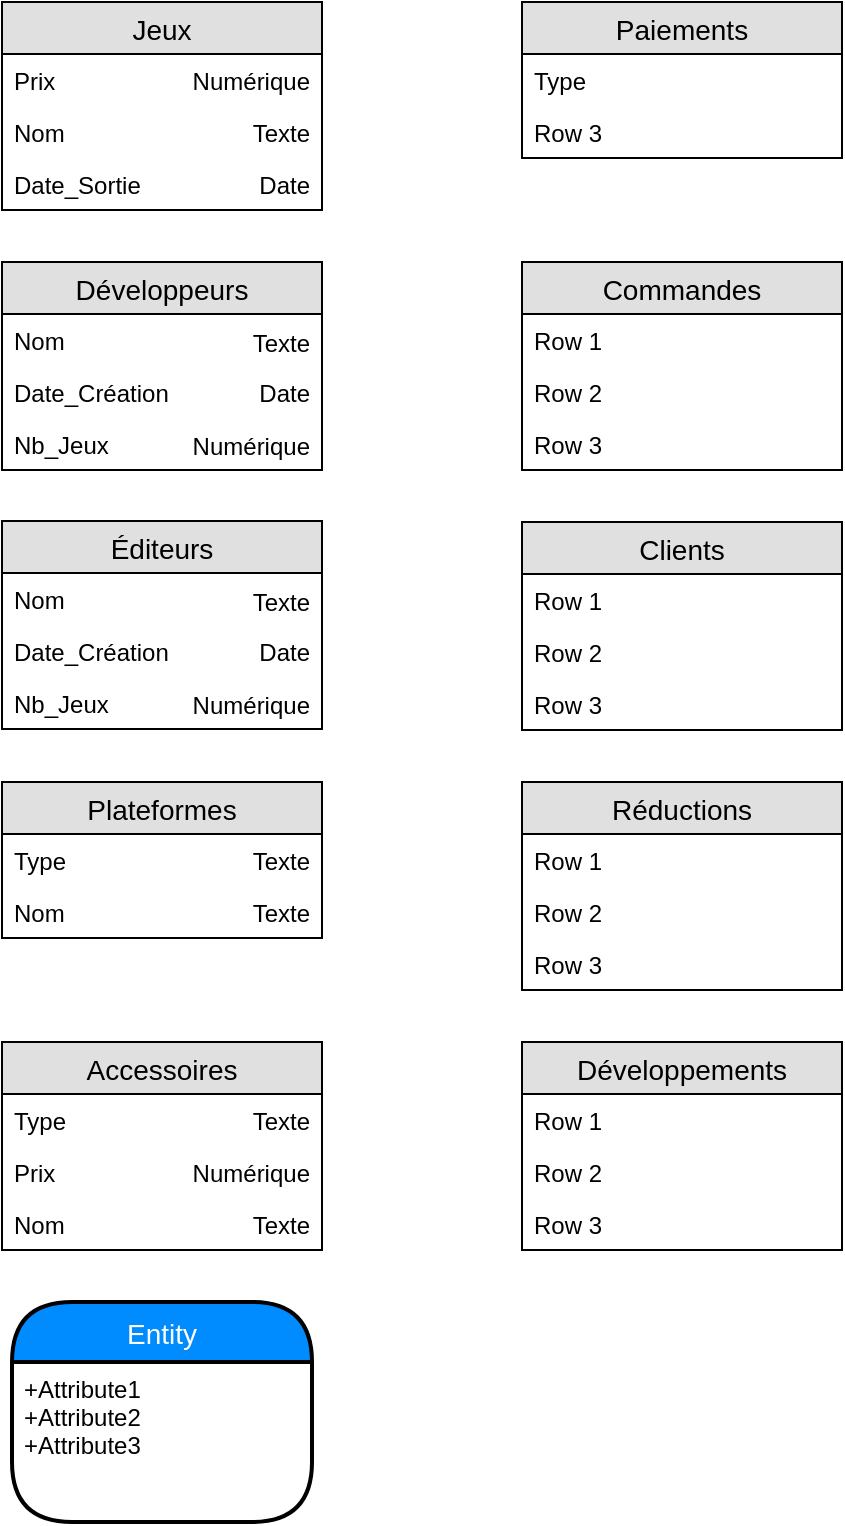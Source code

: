 <mxfile version="11.2.5" type="device" pages="1"><diagram id="dEt1E_mNjpvrDOdAEsnb" name="Page-1"><mxGraphModel dx="1422" dy="824" grid="1" gridSize="10" guides="1" tooltips="1" connect="1" arrows="1" fold="1" page="1" pageScale="1" pageWidth="827" pageHeight="1169" math="0" shadow="0"><root><mxCell id="0"/><mxCell id="1" parent="0"/><mxCell id="nDUT2YBbj8UFZmfWfFi1-5" value="" style="group" vertex="1" connectable="0" parent="1"><mxGeometry x="20" y="20" width="160" height="104" as="geometry"/></mxCell><mxCell id="nDUT2YBbj8UFZmfWfFi1-1" value="Jeux" style="swimlane;fontStyle=0;childLayout=stackLayout;horizontal=1;startSize=26;fillColor=#e0e0e0;horizontalStack=0;resizeParent=1;resizeParentMax=0;resizeLast=0;collapsible=1;marginBottom=0;swimlaneFillColor=#ffffff;align=center;fontSize=14;" vertex="1" parent="nDUT2YBbj8UFZmfWfFi1-5"><mxGeometry width="160" height="104" as="geometry"/></mxCell><mxCell id="nDUT2YBbj8UFZmfWfFi1-2" value="Prix" style="text;strokeColor=none;fillColor=none;spacingLeft=4;spacingRight=4;overflow=hidden;rotatable=0;points=[[0,0.5],[1,0.5]];portConstraint=eastwest;fontSize=12;" vertex="1" parent="nDUT2YBbj8UFZmfWfFi1-1"><mxGeometry y="26" width="160" height="26" as="geometry"/></mxCell><mxCell id="nDUT2YBbj8UFZmfWfFi1-3" value="Nom" style="text;strokeColor=none;fillColor=none;spacingLeft=4;spacingRight=4;overflow=hidden;rotatable=0;points=[[0,0.5],[1,0.5]];portConstraint=eastwest;fontSize=12;" vertex="1" parent="nDUT2YBbj8UFZmfWfFi1-1"><mxGeometry y="52" width="160" height="26" as="geometry"/></mxCell><mxCell id="nDUT2YBbj8UFZmfWfFi1-4" value="Date_Sortie" style="text;strokeColor=none;fillColor=none;spacingLeft=4;spacingRight=4;overflow=hidden;rotatable=0;points=[[0,0.5],[1,0.5]];portConstraint=eastwest;fontSize=12;" vertex="1" parent="nDUT2YBbj8UFZmfWfFi1-1"><mxGeometry y="78" width="160" height="26" as="geometry"/></mxCell><mxCell id="nDUT2YBbj8UFZmfWfFi1-14" value="Plateformes" style="swimlane;fontStyle=0;childLayout=stackLayout;horizontal=1;startSize=26;fillColor=#e0e0e0;horizontalStack=0;resizeParent=1;resizeParentMax=0;resizeLast=0;collapsible=1;marginBottom=0;swimlaneFillColor=#ffffff;align=center;fontSize=14;" vertex="1" parent="1"><mxGeometry x="20" y="410" width="160" height="78" as="geometry"/></mxCell><mxCell id="nDUT2YBbj8UFZmfWfFi1-15" value="Type" style="text;strokeColor=none;fillColor=none;spacingLeft=4;spacingRight=4;overflow=hidden;rotatable=0;points=[[0,0.5],[1,0.5]];portConstraint=eastwest;fontSize=12;" vertex="1" parent="nDUT2YBbj8UFZmfWfFi1-14"><mxGeometry y="26" width="160" height="26" as="geometry"/></mxCell><mxCell id="nDUT2YBbj8UFZmfWfFi1-16" value="Nom" style="text;strokeColor=none;fillColor=none;spacingLeft=4;spacingRight=4;overflow=hidden;rotatable=0;points=[[0,0.5],[1,0.5]];portConstraint=eastwest;fontSize=12;" vertex="1" parent="nDUT2YBbj8UFZmfWfFi1-14"><mxGeometry y="52" width="160" height="26" as="geometry"/></mxCell><mxCell id="nDUT2YBbj8UFZmfWfFi1-18" value="Accessoires" style="swimlane;fontStyle=0;childLayout=stackLayout;horizontal=1;startSize=26;fillColor=#e0e0e0;horizontalStack=0;resizeParent=1;resizeParentMax=0;resizeLast=0;collapsible=1;marginBottom=0;swimlaneFillColor=#ffffff;align=center;fontSize=14;" vertex="1" parent="1"><mxGeometry x="20" y="540" width="160" height="104" as="geometry"/></mxCell><mxCell id="nDUT2YBbj8UFZmfWfFi1-19" value="Type" style="text;strokeColor=none;fillColor=none;spacingLeft=4;spacingRight=4;overflow=hidden;rotatable=0;points=[[0,0.5],[1,0.5]];portConstraint=eastwest;fontSize=12;" vertex="1" parent="nDUT2YBbj8UFZmfWfFi1-18"><mxGeometry y="26" width="160" height="26" as="geometry"/></mxCell><mxCell id="nDUT2YBbj8UFZmfWfFi1-20" value="Prix" style="text;strokeColor=none;fillColor=none;spacingLeft=4;spacingRight=4;overflow=hidden;rotatable=0;points=[[0,0.5],[1,0.5]];portConstraint=eastwest;fontSize=12;" vertex="1" parent="nDUT2YBbj8UFZmfWfFi1-18"><mxGeometry y="52" width="160" height="26" as="geometry"/></mxCell><mxCell id="nDUT2YBbj8UFZmfWfFi1-21" value="Nom" style="text;strokeColor=none;fillColor=none;spacingLeft=4;spacingRight=4;overflow=hidden;rotatable=0;points=[[0,0.5],[1,0.5]];portConstraint=eastwest;fontSize=12;" vertex="1" parent="nDUT2YBbj8UFZmfWfFi1-18"><mxGeometry y="78" width="160" height="26" as="geometry"/></mxCell><mxCell id="nDUT2YBbj8UFZmfWfFi1-22" value="Paiements" style="swimlane;fontStyle=0;childLayout=stackLayout;horizontal=1;startSize=26;fillColor=#e0e0e0;horizontalStack=0;resizeParent=1;resizeParentMax=0;resizeLast=0;collapsible=1;marginBottom=0;swimlaneFillColor=#ffffff;align=center;fontSize=14;" vertex="1" parent="1"><mxGeometry x="280" y="20" width="160" height="78" as="geometry"/></mxCell><mxCell id="nDUT2YBbj8UFZmfWfFi1-23" value="Type" style="text;strokeColor=none;fillColor=none;spacingLeft=4;spacingRight=4;overflow=hidden;rotatable=0;points=[[0,0.5],[1,0.5]];portConstraint=eastwest;fontSize=12;" vertex="1" parent="nDUT2YBbj8UFZmfWfFi1-22"><mxGeometry y="26" width="160" height="26" as="geometry"/></mxCell><mxCell id="nDUT2YBbj8UFZmfWfFi1-25" value="Row 3" style="text;strokeColor=none;fillColor=none;spacingLeft=4;spacingRight=4;overflow=hidden;rotatable=0;points=[[0,0.5],[1,0.5]];portConstraint=eastwest;fontSize=12;" vertex="1" parent="nDUT2YBbj8UFZmfWfFi1-22"><mxGeometry y="52" width="160" height="26" as="geometry"/></mxCell><mxCell id="nDUT2YBbj8UFZmfWfFi1-26" value="Commandes" style="swimlane;fontStyle=0;childLayout=stackLayout;horizontal=1;startSize=26;fillColor=#e0e0e0;horizontalStack=0;resizeParent=1;resizeParentMax=0;resizeLast=0;collapsible=1;marginBottom=0;swimlaneFillColor=#ffffff;align=center;fontSize=14;" vertex="1" parent="1"><mxGeometry x="280" y="150" width="160" height="104" as="geometry"/></mxCell><mxCell id="nDUT2YBbj8UFZmfWfFi1-27" value="Row 1" style="text;strokeColor=none;fillColor=none;spacingLeft=4;spacingRight=4;overflow=hidden;rotatable=0;points=[[0,0.5],[1,0.5]];portConstraint=eastwest;fontSize=12;" vertex="1" parent="nDUT2YBbj8UFZmfWfFi1-26"><mxGeometry y="26" width="160" height="26" as="geometry"/></mxCell><mxCell id="nDUT2YBbj8UFZmfWfFi1-28" value="Row 2" style="text;strokeColor=none;fillColor=none;spacingLeft=4;spacingRight=4;overflow=hidden;rotatable=0;points=[[0,0.5],[1,0.5]];portConstraint=eastwest;fontSize=12;" vertex="1" parent="nDUT2YBbj8UFZmfWfFi1-26"><mxGeometry y="52" width="160" height="26" as="geometry"/></mxCell><mxCell id="nDUT2YBbj8UFZmfWfFi1-29" value="Row 3" style="text;strokeColor=none;fillColor=none;spacingLeft=4;spacingRight=4;overflow=hidden;rotatable=0;points=[[0,0.5],[1,0.5]];portConstraint=eastwest;fontSize=12;" vertex="1" parent="nDUT2YBbj8UFZmfWfFi1-26"><mxGeometry y="78" width="160" height="26" as="geometry"/></mxCell><mxCell id="nDUT2YBbj8UFZmfWfFi1-30" value="Clients" style="swimlane;fontStyle=0;childLayout=stackLayout;horizontal=1;startSize=26;fillColor=#e0e0e0;horizontalStack=0;resizeParent=1;resizeParentMax=0;resizeLast=0;collapsible=1;marginBottom=0;swimlaneFillColor=#ffffff;align=center;fontSize=14;" vertex="1" parent="1"><mxGeometry x="280" y="280" width="160" height="104" as="geometry"/></mxCell><mxCell id="nDUT2YBbj8UFZmfWfFi1-31" value="Row 1" style="text;strokeColor=none;fillColor=none;spacingLeft=4;spacingRight=4;overflow=hidden;rotatable=0;points=[[0,0.5],[1,0.5]];portConstraint=eastwest;fontSize=12;" vertex="1" parent="nDUT2YBbj8UFZmfWfFi1-30"><mxGeometry y="26" width="160" height="26" as="geometry"/></mxCell><mxCell id="nDUT2YBbj8UFZmfWfFi1-32" value="Row 2" style="text;strokeColor=none;fillColor=none;spacingLeft=4;spacingRight=4;overflow=hidden;rotatable=0;points=[[0,0.5],[1,0.5]];portConstraint=eastwest;fontSize=12;" vertex="1" parent="nDUT2YBbj8UFZmfWfFi1-30"><mxGeometry y="52" width="160" height="26" as="geometry"/></mxCell><mxCell id="nDUT2YBbj8UFZmfWfFi1-33" value="Row 3" style="text;strokeColor=none;fillColor=none;spacingLeft=4;spacingRight=4;overflow=hidden;rotatable=0;points=[[0,0.5],[1,0.5]];portConstraint=eastwest;fontSize=12;" vertex="1" parent="nDUT2YBbj8UFZmfWfFi1-30"><mxGeometry y="78" width="160" height="26" as="geometry"/></mxCell><mxCell id="nDUT2YBbj8UFZmfWfFi1-34" value="Réductions" style="swimlane;fontStyle=0;childLayout=stackLayout;horizontal=1;startSize=26;fillColor=#e0e0e0;horizontalStack=0;resizeParent=1;resizeParentMax=0;resizeLast=0;collapsible=1;marginBottom=0;swimlaneFillColor=#ffffff;align=center;fontSize=14;" vertex="1" parent="1"><mxGeometry x="280" y="410" width="160" height="104" as="geometry"/></mxCell><mxCell id="nDUT2YBbj8UFZmfWfFi1-35" value="Row 1" style="text;strokeColor=none;fillColor=none;spacingLeft=4;spacingRight=4;overflow=hidden;rotatable=0;points=[[0,0.5],[1,0.5]];portConstraint=eastwest;fontSize=12;" vertex="1" parent="nDUT2YBbj8UFZmfWfFi1-34"><mxGeometry y="26" width="160" height="26" as="geometry"/></mxCell><mxCell id="nDUT2YBbj8UFZmfWfFi1-36" value="Row 2" style="text;strokeColor=none;fillColor=none;spacingLeft=4;spacingRight=4;overflow=hidden;rotatable=0;points=[[0,0.5],[1,0.5]];portConstraint=eastwest;fontSize=12;" vertex="1" parent="nDUT2YBbj8UFZmfWfFi1-34"><mxGeometry y="52" width="160" height="26" as="geometry"/></mxCell><mxCell id="nDUT2YBbj8UFZmfWfFi1-37" value="Row 3" style="text;strokeColor=none;fillColor=none;spacingLeft=4;spacingRight=4;overflow=hidden;rotatable=0;points=[[0,0.5],[1,0.5]];portConstraint=eastwest;fontSize=12;" vertex="1" parent="nDUT2YBbj8UFZmfWfFi1-34"><mxGeometry y="78" width="160" height="26" as="geometry"/></mxCell><mxCell id="nDUT2YBbj8UFZmfWfFi1-38" value="Développements" style="swimlane;fontStyle=0;childLayout=stackLayout;horizontal=1;startSize=26;fillColor=#e0e0e0;horizontalStack=0;resizeParent=1;resizeParentMax=0;resizeLast=0;collapsible=1;marginBottom=0;swimlaneFillColor=#ffffff;align=center;fontSize=14;" vertex="1" parent="1"><mxGeometry x="280" y="540" width="160" height="104" as="geometry"/></mxCell><mxCell id="nDUT2YBbj8UFZmfWfFi1-39" value="Row 1" style="text;strokeColor=none;fillColor=none;spacingLeft=4;spacingRight=4;overflow=hidden;rotatable=0;points=[[0,0.5],[1,0.5]];portConstraint=eastwest;fontSize=12;" vertex="1" parent="nDUT2YBbj8UFZmfWfFi1-38"><mxGeometry y="26" width="160" height="26" as="geometry"/></mxCell><mxCell id="nDUT2YBbj8UFZmfWfFi1-40" value="Row 2" style="text;strokeColor=none;fillColor=none;spacingLeft=4;spacingRight=4;overflow=hidden;rotatable=0;points=[[0,0.5],[1,0.5]];portConstraint=eastwest;fontSize=12;" vertex="1" parent="nDUT2YBbj8UFZmfWfFi1-38"><mxGeometry y="52" width="160" height="26" as="geometry"/></mxCell><mxCell id="nDUT2YBbj8UFZmfWfFi1-41" value="Row 3" style="text;strokeColor=none;fillColor=none;spacingLeft=4;spacingRight=4;overflow=hidden;rotatable=0;points=[[0,0.5],[1,0.5]];portConstraint=eastwest;fontSize=12;" vertex="1" parent="nDUT2YBbj8UFZmfWfFi1-38"><mxGeometry y="78" width="160" height="26" as="geometry"/></mxCell><mxCell id="nDUT2YBbj8UFZmfWfFi1-42" value="Entity" style="swimlane;childLayout=stackLayout;horizontal=1;startSize=30;horizontalStack=0;fillColor=#008cff;fontColor=#FFFFFF;rounded=1;fontSize=14;fontStyle=0;strokeWidth=2;resizeParent=0;resizeLast=1;shadow=0;dashed=0;align=center;arcSize=42;" vertex="1" parent="1"><mxGeometry x="25" y="670" width="150" height="110" as="geometry"/></mxCell><mxCell id="nDUT2YBbj8UFZmfWfFi1-43" value="+Attribute1&#10;+Attribute2&#10;+Attribute3" style="align=left;strokeColor=none;fillColor=none;spacingLeft=4;fontSize=12;verticalAlign=top;resizable=0;rotatable=0;part=1;" vertex="1" parent="nDUT2YBbj8UFZmfWfFi1-42"><mxGeometry y="30" width="150" height="80" as="geometry"/></mxCell><mxCell id="nDUT2YBbj8UFZmfWfFi1-44" value="Numérique" style="text;strokeColor=none;fillColor=none;spacingLeft=4;spacingRight=4;overflow=hidden;rotatable=0;points=[[0,0.5],[1,0.5]];portConstraint=eastwest;fontSize=12;align=right;" vertex="1" parent="1"><mxGeometry x="95" y="46" width="85" height="26" as="geometry"/></mxCell><mxCell id="nDUT2YBbj8UFZmfWfFi1-45" value="Texte" style="text;strokeColor=none;fillColor=none;spacingLeft=4;spacingRight=4;overflow=hidden;rotatable=0;points=[[0,0.5],[1,0.5]];portConstraint=eastwest;fontSize=12;align=right;" vertex="1" parent="1"><mxGeometry x="95" y="72" width="85" height="26" as="geometry"/></mxCell><mxCell id="nDUT2YBbj8UFZmfWfFi1-47" value="Date" style="text;strokeColor=none;fillColor=none;spacingLeft=4;spacingRight=4;overflow=hidden;rotatable=0;points=[[0,0.5],[1,0.5]];portConstraint=eastwest;fontSize=12;align=right;" vertex="1" parent="1"><mxGeometry x="95" y="98" width="85" height="26" as="geometry"/></mxCell><mxCell id="nDUT2YBbj8UFZmfWfFi1-49" value="" style="group" vertex="1" connectable="0" parent="1"><mxGeometry x="20" y="150" width="160" height="104" as="geometry"/></mxCell><mxCell id="nDUT2YBbj8UFZmfWfFi1-6" value="Développeurs" style="swimlane;fontStyle=0;childLayout=stackLayout;horizontal=1;startSize=26;fillColor=#e0e0e0;horizontalStack=0;resizeParent=1;resizeParentMax=0;resizeLast=0;collapsible=1;marginBottom=0;swimlaneFillColor=#ffffff;align=center;fontSize=14;" vertex="1" parent="nDUT2YBbj8UFZmfWfFi1-49"><mxGeometry width="160" height="104" as="geometry"/></mxCell><mxCell id="nDUT2YBbj8UFZmfWfFi1-7" value="Nom" style="text;strokeColor=none;fillColor=none;spacingLeft=4;spacingRight=4;overflow=hidden;rotatable=0;points=[[0,0.5],[1,0.5]];portConstraint=eastwest;fontSize=12;" vertex="1" parent="nDUT2YBbj8UFZmfWfFi1-6"><mxGeometry y="26" width="160" height="26" as="geometry"/></mxCell><mxCell id="nDUT2YBbj8UFZmfWfFi1-8" value="Date_Création" style="text;strokeColor=none;fillColor=none;spacingLeft=4;spacingRight=4;overflow=hidden;rotatable=0;points=[[0,0.5],[1,0.5]];portConstraint=eastwest;fontSize=12;" vertex="1" parent="nDUT2YBbj8UFZmfWfFi1-6"><mxGeometry y="52" width="160" height="26" as="geometry"/></mxCell><mxCell id="nDUT2YBbj8UFZmfWfFi1-9" value="Nb_Jeux" style="text;strokeColor=none;fillColor=none;spacingLeft=4;spacingRight=4;overflow=hidden;rotatable=0;points=[[0,0.5],[1,0.5]];portConstraint=eastwest;fontSize=12;" vertex="1" parent="nDUT2YBbj8UFZmfWfFi1-6"><mxGeometry y="78" width="160" height="26" as="geometry"/></mxCell><mxCell id="nDUT2YBbj8UFZmfWfFi1-48" value="Texte" style="text;strokeColor=none;fillColor=none;spacingLeft=4;spacingRight=4;overflow=hidden;rotatable=0;points=[[0,0.5],[1,0.5]];portConstraint=eastwest;fontSize=12;align=right;" vertex="1" parent="1"><mxGeometry x="95" y="177" width="85" height="26" as="geometry"/></mxCell><mxCell id="nDUT2YBbj8UFZmfWfFi1-50" value="Date" style="text;strokeColor=none;fillColor=none;spacingLeft=4;spacingRight=4;overflow=hidden;rotatable=0;points=[[0,0.5],[1,0.5]];portConstraint=eastwest;fontSize=12;align=right;" vertex="1" parent="1"><mxGeometry x="95" y="202" width="85" height="26" as="geometry"/></mxCell><mxCell id="nDUT2YBbj8UFZmfWfFi1-51" value="Numérique" style="text;strokeColor=none;fillColor=none;spacingLeft=4;spacingRight=4;overflow=hidden;rotatable=0;points=[[0,0.5],[1,0.5]];portConstraint=eastwest;fontSize=12;align=right;" vertex="1" parent="1"><mxGeometry x="95" y="228.5" width="85" height="26" as="geometry"/></mxCell><mxCell id="nDUT2YBbj8UFZmfWfFi1-55" value="" style="group" vertex="1" connectable="0" parent="1"><mxGeometry x="20" y="279.5" width="160" height="104" as="geometry"/></mxCell><mxCell id="nDUT2YBbj8UFZmfWfFi1-56" value="Éditeurs" style="swimlane;fontStyle=0;childLayout=stackLayout;horizontal=1;startSize=26;fillColor=#e0e0e0;horizontalStack=0;resizeParent=1;resizeParentMax=0;resizeLast=0;collapsible=1;marginBottom=0;swimlaneFillColor=#ffffff;align=center;fontSize=14;" vertex="1" parent="nDUT2YBbj8UFZmfWfFi1-55"><mxGeometry width="160" height="104" as="geometry"/></mxCell><mxCell id="nDUT2YBbj8UFZmfWfFi1-57" value="Nom" style="text;strokeColor=none;fillColor=none;spacingLeft=4;spacingRight=4;overflow=hidden;rotatable=0;points=[[0,0.5],[1,0.5]];portConstraint=eastwest;fontSize=12;" vertex="1" parent="nDUT2YBbj8UFZmfWfFi1-56"><mxGeometry y="26" width="160" height="26" as="geometry"/></mxCell><mxCell id="nDUT2YBbj8UFZmfWfFi1-58" value="Date_Création" style="text;strokeColor=none;fillColor=none;spacingLeft=4;spacingRight=4;overflow=hidden;rotatable=0;points=[[0,0.5],[1,0.5]];portConstraint=eastwest;fontSize=12;" vertex="1" parent="nDUT2YBbj8UFZmfWfFi1-56"><mxGeometry y="52" width="160" height="26" as="geometry"/></mxCell><mxCell id="nDUT2YBbj8UFZmfWfFi1-59" value="Nb_Jeux" style="text;strokeColor=none;fillColor=none;spacingLeft=4;spacingRight=4;overflow=hidden;rotatable=0;points=[[0,0.5],[1,0.5]];portConstraint=eastwest;fontSize=12;" vertex="1" parent="nDUT2YBbj8UFZmfWfFi1-56"><mxGeometry y="78" width="160" height="26" as="geometry"/></mxCell><mxCell id="nDUT2YBbj8UFZmfWfFi1-60" value="Texte" style="text;strokeColor=none;fillColor=none;spacingLeft=4;spacingRight=4;overflow=hidden;rotatable=0;points=[[0,0.5],[1,0.5]];portConstraint=eastwest;fontSize=12;align=right;" vertex="1" parent="1"><mxGeometry x="95" y="306.5" width="85" height="26" as="geometry"/></mxCell><mxCell id="nDUT2YBbj8UFZmfWfFi1-61" value="Date" style="text;strokeColor=none;fillColor=none;spacingLeft=4;spacingRight=4;overflow=hidden;rotatable=0;points=[[0,0.5],[1,0.5]];portConstraint=eastwest;fontSize=12;align=right;" vertex="1" parent="1"><mxGeometry x="95" y="331.5" width="85" height="26" as="geometry"/></mxCell><mxCell id="nDUT2YBbj8UFZmfWfFi1-62" value="Numérique" style="text;strokeColor=none;fillColor=none;spacingLeft=4;spacingRight=4;overflow=hidden;rotatable=0;points=[[0,0.5],[1,0.5]];portConstraint=eastwest;fontSize=12;align=right;" vertex="1" parent="1"><mxGeometry x="95" y="358" width="85" height="26" as="geometry"/></mxCell><mxCell id="nDUT2YBbj8UFZmfWfFi1-63" value="Texte" style="text;strokeColor=none;fillColor=none;spacingLeft=4;spacingRight=4;overflow=hidden;rotatable=0;points=[[0,0.5],[1,0.5]];portConstraint=eastwest;fontSize=12;align=right;" vertex="1" parent="1"><mxGeometry x="95" y="436" width="85" height="26" as="geometry"/></mxCell><mxCell id="nDUT2YBbj8UFZmfWfFi1-64" value="Texte" style="text;strokeColor=none;fillColor=none;spacingLeft=4;spacingRight=4;overflow=hidden;rotatable=0;points=[[0,0.5],[1,0.5]];portConstraint=eastwest;fontSize=12;align=right;" vertex="1" parent="1"><mxGeometry x="95" y="462" width="85" height="26" as="geometry"/></mxCell><mxCell id="nDUT2YBbj8UFZmfWfFi1-65" value="Texte" style="text;strokeColor=none;fillColor=none;spacingLeft=4;spacingRight=4;overflow=hidden;rotatable=0;points=[[0,0.5],[1,0.5]];portConstraint=eastwest;fontSize=12;align=right;" vertex="1" parent="1"><mxGeometry x="95" y="566" width="85" height="26" as="geometry"/></mxCell><mxCell id="nDUT2YBbj8UFZmfWfFi1-66" value="Numérique" style="text;strokeColor=none;fillColor=none;spacingLeft=4;spacingRight=4;overflow=hidden;rotatable=0;points=[[0,0.5],[1,0.5]];portConstraint=eastwest;fontSize=12;align=right;" vertex="1" parent="1"><mxGeometry x="95" y="592" width="85" height="26" as="geometry"/></mxCell><mxCell id="nDUT2YBbj8UFZmfWfFi1-67" value="Texte" style="text;strokeColor=none;fillColor=none;spacingLeft=4;spacingRight=4;overflow=hidden;rotatable=0;points=[[0,0.5],[1,0.5]];portConstraint=eastwest;fontSize=12;align=right;" vertex="1" parent="1"><mxGeometry x="95" y="618" width="85" height="26" as="geometry"/></mxCell></root></mxGraphModel></diagram></mxfile>